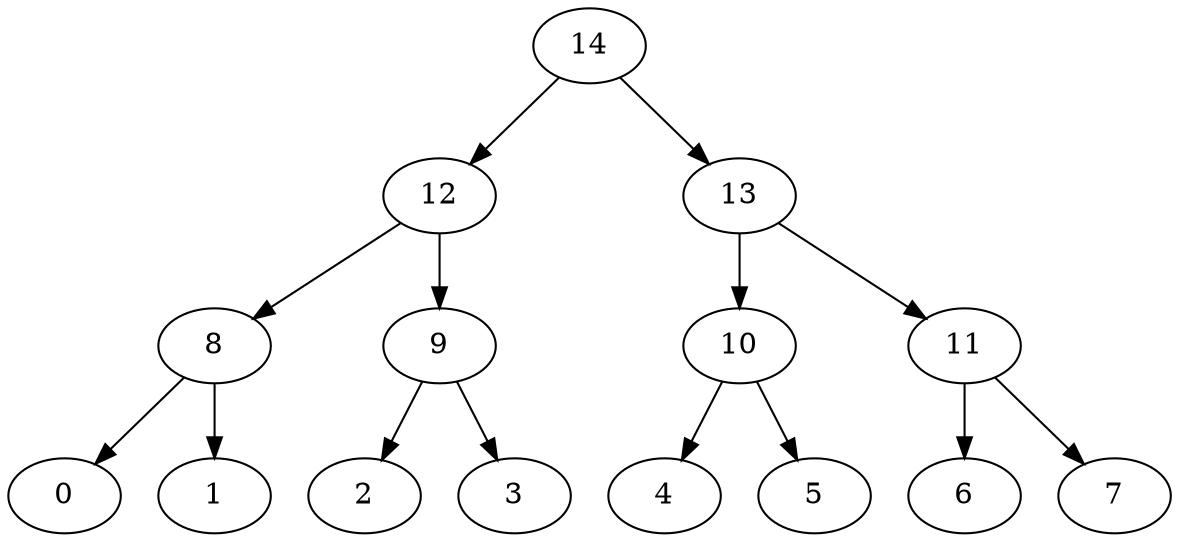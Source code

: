 digraph tree{
8 -> 0
8 -> 1
9 -> 2
9 -> 3
10 -> 4
10 -> 5
11 -> 6
11 -> 7
12 -> 8
12 -> 9
13 -> 10
13 -> 11
14 -> 12
14 -> 13
}
